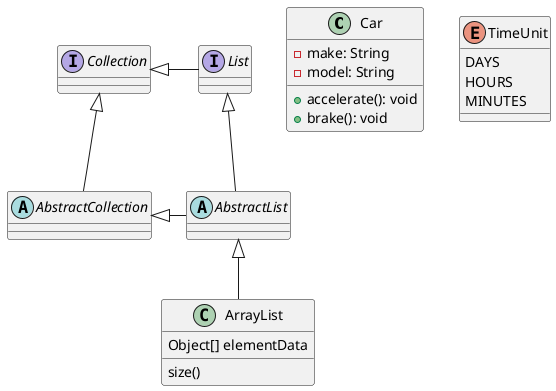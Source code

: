 @startuml
'https://plantuml.com/class-diagram
class Car {
    - make: String
    - model: String
    + accelerate(): void
    + brake(): void
}
abstract class AbstractList
abstract AbstractCollection
interface List
interface Collection

List <|-- AbstractList
Collection <|-- AbstractCollection

Collection <|- List
AbstractCollection <|- AbstractList
AbstractList <|-- ArrayList

class ArrayList {
Object[] elementData
size()
}

enum TimeUnit {
DAYS
HOURS
MINUTES
}

@enduml